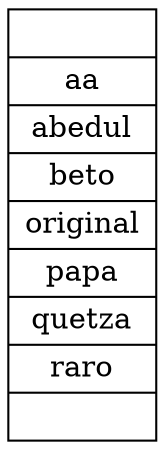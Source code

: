 digraph graficaInorden{ 
 linkdir=LR 
 arreglo[shape= record label= "{|aa|abedul|beto|original|papa|quetza|raro|}"];
}
